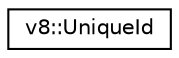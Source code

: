 digraph "Graphical Class Hierarchy"
{
  edge [fontname="Helvetica",fontsize="10",labelfontname="Helvetica",labelfontsize="10"];
  node [fontname="Helvetica",fontsize="10",shape=record];
  rankdir="LR";
  Node1 [label="v8::UniqueId",height=0.2,width=0.4,color="black", fillcolor="white", style="filled",URL="$classv8_1_1UniqueId.html"];
}
